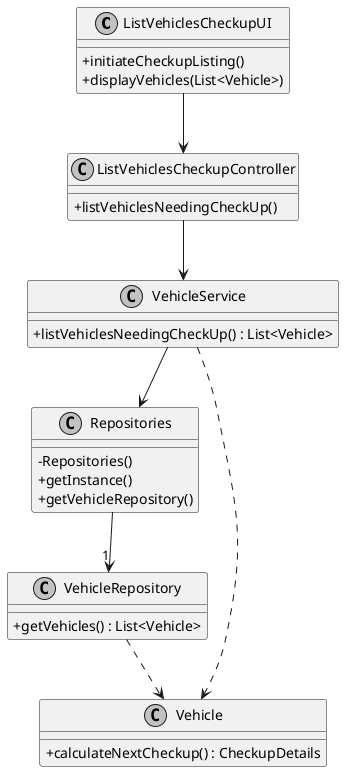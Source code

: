 @startuml
skinparam monochrome true
skinparam classAttributeIconSize 0



class ListVehiclesCheckupUI {
    + initiateCheckupListing()
    + displayVehicles(List<Vehicle>)
}

class ListVehiclesCheckupController {
    + listVehiclesNeedingCheckUp()
}

class VehicleService {
    + listVehiclesNeedingCheckUp() : List<Vehicle>
}

class Repositories {
    -Repositories()
    +getInstance()
    + getVehicleRepository()
}

class VehicleRepository {
    + getVehicles() : List<Vehicle>
}

class Vehicle {
    + calculateNextCheckup() : CheckupDetails
}


ListVehiclesCheckupUI --> ListVehiclesCheckupController 
ListVehiclesCheckupController --> VehicleService 
VehicleService --> Repositories
Repositories --> "1" VehicleRepository
VehicleRepository ..> Vehicle 
VehicleService ..> Vehicle


@enduml
